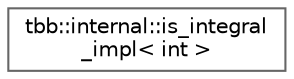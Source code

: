 digraph "类继承关系图"
{
 // LATEX_PDF_SIZE
  bgcolor="transparent";
  edge [fontname=Helvetica,fontsize=10,labelfontname=Helvetica,labelfontsize=10];
  node [fontname=Helvetica,fontsize=10,shape=box,height=0.2,width=0.4];
  rankdir="LR";
  Node0 [id="Node000000",label="tbb::internal::is_integral\l_impl\< int \>",height=0.2,width=0.4,color="grey40", fillcolor="white", style="filled",URL="$structtbb_1_1internal_1_1is__integral__impl_3_01int_01_4.html",tooltip=" "];
}
